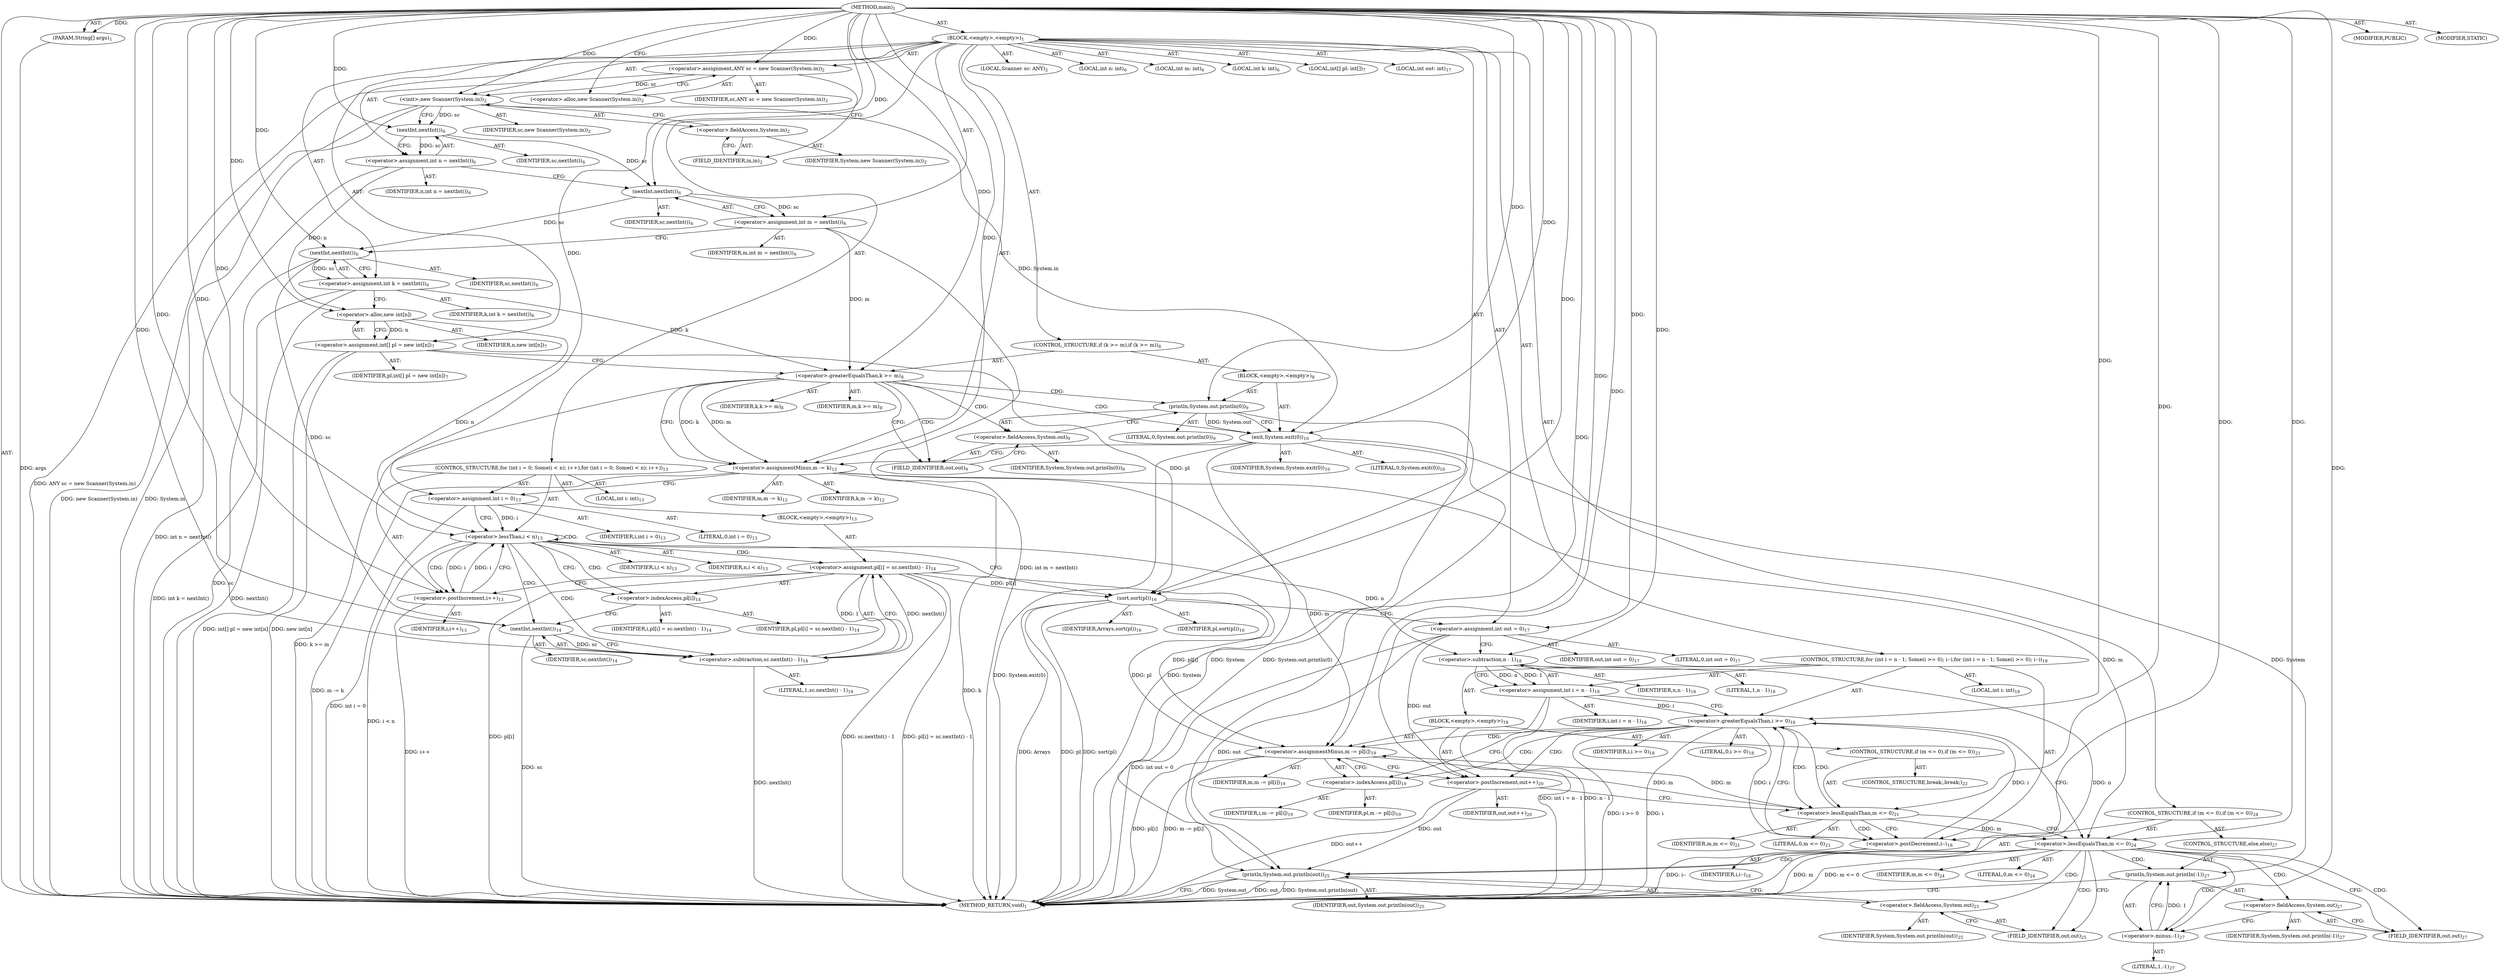 digraph "main" {  
"19" [label = <(METHOD,main)<SUB>1</SUB>> ]
"20" [label = <(PARAM,String[] args)<SUB>1</SUB>> ]
"21" [label = <(BLOCK,&lt;empty&gt;,&lt;empty&gt;)<SUB>1</SUB>> ]
"4" [label = <(LOCAL,Scanner sc: ANY)<SUB>2</SUB>> ]
"22" [label = <(&lt;operator&gt;.assignment,ANY sc = new Scanner(System.in))<SUB>2</SUB>> ]
"23" [label = <(IDENTIFIER,sc,ANY sc = new Scanner(System.in))<SUB>2</SUB>> ]
"24" [label = <(&lt;operator&gt;.alloc,new Scanner(System.in))<SUB>2</SUB>> ]
"25" [label = <(&lt;init&gt;,new Scanner(System.in))<SUB>2</SUB>> ]
"3" [label = <(IDENTIFIER,sc,new Scanner(System.in))<SUB>2</SUB>> ]
"26" [label = <(&lt;operator&gt;.fieldAccess,System.in)<SUB>2</SUB>> ]
"27" [label = <(IDENTIFIER,System,new Scanner(System.in))<SUB>2</SUB>> ]
"28" [label = <(FIELD_IDENTIFIER,in,in)<SUB>2</SUB>> ]
"29" [label = <(LOCAL,int n: int)<SUB>6</SUB>> ]
"30" [label = <(LOCAL,int m: int)<SUB>6</SUB>> ]
"31" [label = <(LOCAL,int k: int)<SUB>6</SUB>> ]
"32" [label = <(&lt;operator&gt;.assignment,int n = nextInt())<SUB>6</SUB>> ]
"33" [label = <(IDENTIFIER,n,int n = nextInt())<SUB>6</SUB>> ]
"34" [label = <(nextInt,nextInt())<SUB>6</SUB>> ]
"35" [label = <(IDENTIFIER,sc,nextInt())<SUB>6</SUB>> ]
"36" [label = <(&lt;operator&gt;.assignment,int m = nextInt())<SUB>6</SUB>> ]
"37" [label = <(IDENTIFIER,m,int m = nextInt())<SUB>6</SUB>> ]
"38" [label = <(nextInt,nextInt())<SUB>6</SUB>> ]
"39" [label = <(IDENTIFIER,sc,nextInt())<SUB>6</SUB>> ]
"40" [label = <(&lt;operator&gt;.assignment,int k = nextInt())<SUB>6</SUB>> ]
"41" [label = <(IDENTIFIER,k,int k = nextInt())<SUB>6</SUB>> ]
"42" [label = <(nextInt,nextInt())<SUB>6</SUB>> ]
"43" [label = <(IDENTIFIER,sc,nextInt())<SUB>6</SUB>> ]
"44" [label = <(LOCAL,int[] pl: int[])<SUB>7</SUB>> ]
"45" [label = <(&lt;operator&gt;.assignment,int[] pl = new int[n])<SUB>7</SUB>> ]
"46" [label = <(IDENTIFIER,pl,int[] pl = new int[n])<SUB>7</SUB>> ]
"47" [label = <(&lt;operator&gt;.alloc,new int[n])> ]
"48" [label = <(IDENTIFIER,n,new int[n])<SUB>7</SUB>> ]
"49" [label = <(CONTROL_STRUCTURE,if (k &gt;= m),if (k &gt;= m))<SUB>8</SUB>> ]
"50" [label = <(&lt;operator&gt;.greaterEqualsThan,k &gt;= m)<SUB>8</SUB>> ]
"51" [label = <(IDENTIFIER,k,k &gt;= m)<SUB>8</SUB>> ]
"52" [label = <(IDENTIFIER,m,k &gt;= m)<SUB>8</SUB>> ]
"53" [label = <(BLOCK,&lt;empty&gt;,&lt;empty&gt;)<SUB>8</SUB>> ]
"54" [label = <(println,System.out.println(0))<SUB>9</SUB>> ]
"55" [label = <(&lt;operator&gt;.fieldAccess,System.out)<SUB>9</SUB>> ]
"56" [label = <(IDENTIFIER,System,System.out.println(0))<SUB>9</SUB>> ]
"57" [label = <(FIELD_IDENTIFIER,out,out)<SUB>9</SUB>> ]
"58" [label = <(LITERAL,0,System.out.println(0))<SUB>9</SUB>> ]
"59" [label = <(exit,System.exit(0))<SUB>10</SUB>> ]
"60" [label = <(IDENTIFIER,System,System.exit(0))<SUB>10</SUB>> ]
"61" [label = <(LITERAL,0,System.exit(0))<SUB>10</SUB>> ]
"62" [label = <(&lt;operator&gt;.assignmentMinus,m -= k)<SUB>12</SUB>> ]
"63" [label = <(IDENTIFIER,m,m -= k)<SUB>12</SUB>> ]
"64" [label = <(IDENTIFIER,k,m -= k)<SUB>12</SUB>> ]
"65" [label = <(CONTROL_STRUCTURE,for (int i = 0; Some(i &lt; n); i++),for (int i = 0; Some(i &lt; n); i++))<SUB>13</SUB>> ]
"66" [label = <(LOCAL,int i: int)<SUB>13</SUB>> ]
"67" [label = <(&lt;operator&gt;.assignment,int i = 0)<SUB>13</SUB>> ]
"68" [label = <(IDENTIFIER,i,int i = 0)<SUB>13</SUB>> ]
"69" [label = <(LITERAL,0,int i = 0)<SUB>13</SUB>> ]
"70" [label = <(&lt;operator&gt;.lessThan,i &lt; n)<SUB>13</SUB>> ]
"71" [label = <(IDENTIFIER,i,i &lt; n)<SUB>13</SUB>> ]
"72" [label = <(IDENTIFIER,n,i &lt; n)<SUB>13</SUB>> ]
"73" [label = <(&lt;operator&gt;.postIncrement,i++)<SUB>13</SUB>> ]
"74" [label = <(IDENTIFIER,i,i++)<SUB>13</SUB>> ]
"75" [label = <(BLOCK,&lt;empty&gt;,&lt;empty&gt;)<SUB>13</SUB>> ]
"76" [label = <(&lt;operator&gt;.assignment,pl[i] = sc.nextInt() - 1)<SUB>14</SUB>> ]
"77" [label = <(&lt;operator&gt;.indexAccess,pl[i])<SUB>14</SUB>> ]
"78" [label = <(IDENTIFIER,pl,pl[i] = sc.nextInt() - 1)<SUB>14</SUB>> ]
"79" [label = <(IDENTIFIER,i,pl[i] = sc.nextInt() - 1)<SUB>14</SUB>> ]
"80" [label = <(&lt;operator&gt;.subtraction,sc.nextInt() - 1)<SUB>14</SUB>> ]
"81" [label = <(nextInt,nextInt())<SUB>14</SUB>> ]
"82" [label = <(IDENTIFIER,sc,nextInt())<SUB>14</SUB>> ]
"83" [label = <(LITERAL,1,sc.nextInt() - 1)<SUB>14</SUB>> ]
"84" [label = <(sort,sort(pl))<SUB>16</SUB>> ]
"85" [label = <(IDENTIFIER,Arrays,sort(pl))<SUB>16</SUB>> ]
"86" [label = <(IDENTIFIER,pl,sort(pl))<SUB>16</SUB>> ]
"87" [label = <(LOCAL,int out: int)<SUB>17</SUB>> ]
"88" [label = <(&lt;operator&gt;.assignment,int out = 0)<SUB>17</SUB>> ]
"89" [label = <(IDENTIFIER,out,int out = 0)<SUB>17</SUB>> ]
"90" [label = <(LITERAL,0,int out = 0)<SUB>17</SUB>> ]
"91" [label = <(CONTROL_STRUCTURE,for (int i = n - 1; Some(i &gt;= 0); i--),for (int i = n - 1; Some(i &gt;= 0); i--))<SUB>18</SUB>> ]
"92" [label = <(LOCAL,int i: int)<SUB>18</SUB>> ]
"93" [label = <(&lt;operator&gt;.assignment,int i = n - 1)<SUB>18</SUB>> ]
"94" [label = <(IDENTIFIER,i,int i = n - 1)<SUB>18</SUB>> ]
"95" [label = <(&lt;operator&gt;.subtraction,n - 1)<SUB>18</SUB>> ]
"96" [label = <(IDENTIFIER,n,n - 1)<SUB>18</SUB>> ]
"97" [label = <(LITERAL,1,n - 1)<SUB>18</SUB>> ]
"98" [label = <(&lt;operator&gt;.greaterEqualsThan,i &gt;= 0)<SUB>18</SUB>> ]
"99" [label = <(IDENTIFIER,i,i &gt;= 0)<SUB>18</SUB>> ]
"100" [label = <(LITERAL,0,i &gt;= 0)<SUB>18</SUB>> ]
"101" [label = <(&lt;operator&gt;.postDecrement,i--)<SUB>18</SUB>> ]
"102" [label = <(IDENTIFIER,i,i--)<SUB>18</SUB>> ]
"103" [label = <(BLOCK,&lt;empty&gt;,&lt;empty&gt;)<SUB>18</SUB>> ]
"104" [label = <(&lt;operator&gt;.assignmentMinus,m -= pl[i])<SUB>19</SUB>> ]
"105" [label = <(IDENTIFIER,m,m -= pl[i])<SUB>19</SUB>> ]
"106" [label = <(&lt;operator&gt;.indexAccess,pl[i])<SUB>19</SUB>> ]
"107" [label = <(IDENTIFIER,pl,m -= pl[i])<SUB>19</SUB>> ]
"108" [label = <(IDENTIFIER,i,m -= pl[i])<SUB>19</SUB>> ]
"109" [label = <(&lt;operator&gt;.postIncrement,out++)<SUB>20</SUB>> ]
"110" [label = <(IDENTIFIER,out,out++)<SUB>20</SUB>> ]
"111" [label = <(CONTROL_STRUCTURE,if (m &lt;= 0),if (m &lt;= 0))<SUB>21</SUB>> ]
"112" [label = <(&lt;operator&gt;.lessEqualsThan,m &lt;= 0)<SUB>21</SUB>> ]
"113" [label = <(IDENTIFIER,m,m &lt;= 0)<SUB>21</SUB>> ]
"114" [label = <(LITERAL,0,m &lt;= 0)<SUB>21</SUB>> ]
"115" [label = <(CONTROL_STRUCTURE,break;,break;)<SUB>22</SUB>> ]
"116" [label = <(CONTROL_STRUCTURE,if (m &lt;= 0),if (m &lt;= 0))<SUB>24</SUB>> ]
"117" [label = <(&lt;operator&gt;.lessEqualsThan,m &lt;= 0)<SUB>24</SUB>> ]
"118" [label = <(IDENTIFIER,m,m &lt;= 0)<SUB>24</SUB>> ]
"119" [label = <(LITERAL,0,m &lt;= 0)<SUB>24</SUB>> ]
"120" [label = <(println,System.out.println(out))<SUB>25</SUB>> ]
"121" [label = <(&lt;operator&gt;.fieldAccess,System.out)<SUB>25</SUB>> ]
"122" [label = <(IDENTIFIER,System,System.out.println(out))<SUB>25</SUB>> ]
"123" [label = <(FIELD_IDENTIFIER,out,out)<SUB>25</SUB>> ]
"124" [label = <(IDENTIFIER,out,System.out.println(out))<SUB>25</SUB>> ]
"125" [label = <(CONTROL_STRUCTURE,else,else)<SUB>27</SUB>> ]
"126" [label = <(println,System.out.println(-1))<SUB>27</SUB>> ]
"127" [label = <(&lt;operator&gt;.fieldAccess,System.out)<SUB>27</SUB>> ]
"128" [label = <(IDENTIFIER,System,System.out.println(-1))<SUB>27</SUB>> ]
"129" [label = <(FIELD_IDENTIFIER,out,out)<SUB>27</SUB>> ]
"130" [label = <(&lt;operator&gt;.minus,-1)<SUB>27</SUB>> ]
"131" [label = <(LITERAL,1,-1)<SUB>27</SUB>> ]
"132" [label = <(MODIFIER,PUBLIC)> ]
"133" [label = <(MODIFIER,STATIC)> ]
"134" [label = <(METHOD_RETURN,void)<SUB>1</SUB>> ]
  "19" -> "20"  [ label = "AST: "] 
  "19" -> "21"  [ label = "AST: "] 
  "19" -> "132"  [ label = "AST: "] 
  "19" -> "133"  [ label = "AST: "] 
  "19" -> "134"  [ label = "AST: "] 
  "21" -> "4"  [ label = "AST: "] 
  "21" -> "22"  [ label = "AST: "] 
  "21" -> "25"  [ label = "AST: "] 
  "21" -> "29"  [ label = "AST: "] 
  "21" -> "30"  [ label = "AST: "] 
  "21" -> "31"  [ label = "AST: "] 
  "21" -> "32"  [ label = "AST: "] 
  "21" -> "36"  [ label = "AST: "] 
  "21" -> "40"  [ label = "AST: "] 
  "21" -> "44"  [ label = "AST: "] 
  "21" -> "45"  [ label = "AST: "] 
  "21" -> "49"  [ label = "AST: "] 
  "21" -> "62"  [ label = "AST: "] 
  "21" -> "65"  [ label = "AST: "] 
  "21" -> "84"  [ label = "AST: "] 
  "21" -> "87"  [ label = "AST: "] 
  "21" -> "88"  [ label = "AST: "] 
  "21" -> "91"  [ label = "AST: "] 
  "21" -> "116"  [ label = "AST: "] 
  "22" -> "23"  [ label = "AST: "] 
  "22" -> "24"  [ label = "AST: "] 
  "25" -> "3"  [ label = "AST: "] 
  "25" -> "26"  [ label = "AST: "] 
  "26" -> "27"  [ label = "AST: "] 
  "26" -> "28"  [ label = "AST: "] 
  "32" -> "33"  [ label = "AST: "] 
  "32" -> "34"  [ label = "AST: "] 
  "34" -> "35"  [ label = "AST: "] 
  "36" -> "37"  [ label = "AST: "] 
  "36" -> "38"  [ label = "AST: "] 
  "38" -> "39"  [ label = "AST: "] 
  "40" -> "41"  [ label = "AST: "] 
  "40" -> "42"  [ label = "AST: "] 
  "42" -> "43"  [ label = "AST: "] 
  "45" -> "46"  [ label = "AST: "] 
  "45" -> "47"  [ label = "AST: "] 
  "47" -> "48"  [ label = "AST: "] 
  "49" -> "50"  [ label = "AST: "] 
  "49" -> "53"  [ label = "AST: "] 
  "50" -> "51"  [ label = "AST: "] 
  "50" -> "52"  [ label = "AST: "] 
  "53" -> "54"  [ label = "AST: "] 
  "53" -> "59"  [ label = "AST: "] 
  "54" -> "55"  [ label = "AST: "] 
  "54" -> "58"  [ label = "AST: "] 
  "55" -> "56"  [ label = "AST: "] 
  "55" -> "57"  [ label = "AST: "] 
  "59" -> "60"  [ label = "AST: "] 
  "59" -> "61"  [ label = "AST: "] 
  "62" -> "63"  [ label = "AST: "] 
  "62" -> "64"  [ label = "AST: "] 
  "65" -> "66"  [ label = "AST: "] 
  "65" -> "67"  [ label = "AST: "] 
  "65" -> "70"  [ label = "AST: "] 
  "65" -> "73"  [ label = "AST: "] 
  "65" -> "75"  [ label = "AST: "] 
  "67" -> "68"  [ label = "AST: "] 
  "67" -> "69"  [ label = "AST: "] 
  "70" -> "71"  [ label = "AST: "] 
  "70" -> "72"  [ label = "AST: "] 
  "73" -> "74"  [ label = "AST: "] 
  "75" -> "76"  [ label = "AST: "] 
  "76" -> "77"  [ label = "AST: "] 
  "76" -> "80"  [ label = "AST: "] 
  "77" -> "78"  [ label = "AST: "] 
  "77" -> "79"  [ label = "AST: "] 
  "80" -> "81"  [ label = "AST: "] 
  "80" -> "83"  [ label = "AST: "] 
  "81" -> "82"  [ label = "AST: "] 
  "84" -> "85"  [ label = "AST: "] 
  "84" -> "86"  [ label = "AST: "] 
  "88" -> "89"  [ label = "AST: "] 
  "88" -> "90"  [ label = "AST: "] 
  "91" -> "92"  [ label = "AST: "] 
  "91" -> "93"  [ label = "AST: "] 
  "91" -> "98"  [ label = "AST: "] 
  "91" -> "101"  [ label = "AST: "] 
  "91" -> "103"  [ label = "AST: "] 
  "93" -> "94"  [ label = "AST: "] 
  "93" -> "95"  [ label = "AST: "] 
  "95" -> "96"  [ label = "AST: "] 
  "95" -> "97"  [ label = "AST: "] 
  "98" -> "99"  [ label = "AST: "] 
  "98" -> "100"  [ label = "AST: "] 
  "101" -> "102"  [ label = "AST: "] 
  "103" -> "104"  [ label = "AST: "] 
  "103" -> "109"  [ label = "AST: "] 
  "103" -> "111"  [ label = "AST: "] 
  "104" -> "105"  [ label = "AST: "] 
  "104" -> "106"  [ label = "AST: "] 
  "106" -> "107"  [ label = "AST: "] 
  "106" -> "108"  [ label = "AST: "] 
  "109" -> "110"  [ label = "AST: "] 
  "111" -> "112"  [ label = "AST: "] 
  "111" -> "115"  [ label = "AST: "] 
  "112" -> "113"  [ label = "AST: "] 
  "112" -> "114"  [ label = "AST: "] 
  "116" -> "117"  [ label = "AST: "] 
  "116" -> "120"  [ label = "AST: "] 
  "116" -> "125"  [ label = "AST: "] 
  "117" -> "118"  [ label = "AST: "] 
  "117" -> "119"  [ label = "AST: "] 
  "120" -> "121"  [ label = "AST: "] 
  "120" -> "124"  [ label = "AST: "] 
  "121" -> "122"  [ label = "AST: "] 
  "121" -> "123"  [ label = "AST: "] 
  "125" -> "126"  [ label = "AST: "] 
  "126" -> "127"  [ label = "AST: "] 
  "126" -> "130"  [ label = "AST: "] 
  "127" -> "128"  [ label = "AST: "] 
  "127" -> "129"  [ label = "AST: "] 
  "130" -> "131"  [ label = "AST: "] 
  "22" -> "28"  [ label = "CFG: "] 
  "25" -> "34"  [ label = "CFG: "] 
  "32" -> "38"  [ label = "CFG: "] 
  "36" -> "42"  [ label = "CFG: "] 
  "40" -> "47"  [ label = "CFG: "] 
  "45" -> "50"  [ label = "CFG: "] 
  "62" -> "67"  [ label = "CFG: "] 
  "84" -> "88"  [ label = "CFG: "] 
  "88" -> "95"  [ label = "CFG: "] 
  "24" -> "22"  [ label = "CFG: "] 
  "26" -> "25"  [ label = "CFG: "] 
  "34" -> "32"  [ label = "CFG: "] 
  "38" -> "36"  [ label = "CFG: "] 
  "42" -> "40"  [ label = "CFG: "] 
  "47" -> "45"  [ label = "CFG: "] 
  "50" -> "57"  [ label = "CFG: "] 
  "50" -> "62"  [ label = "CFG: "] 
  "67" -> "70"  [ label = "CFG: "] 
  "70" -> "77"  [ label = "CFG: "] 
  "70" -> "84"  [ label = "CFG: "] 
  "73" -> "70"  [ label = "CFG: "] 
  "93" -> "98"  [ label = "CFG: "] 
  "98" -> "106"  [ label = "CFG: "] 
  "98" -> "117"  [ label = "CFG: "] 
  "101" -> "98"  [ label = "CFG: "] 
  "117" -> "123"  [ label = "CFG: "] 
  "117" -> "129"  [ label = "CFG: "] 
  "120" -> "134"  [ label = "CFG: "] 
  "28" -> "26"  [ label = "CFG: "] 
  "54" -> "59"  [ label = "CFG: "] 
  "59" -> "62"  [ label = "CFG: "] 
  "76" -> "73"  [ label = "CFG: "] 
  "95" -> "93"  [ label = "CFG: "] 
  "104" -> "109"  [ label = "CFG: "] 
  "109" -> "112"  [ label = "CFG: "] 
  "121" -> "120"  [ label = "CFG: "] 
  "126" -> "134"  [ label = "CFG: "] 
  "55" -> "54"  [ label = "CFG: "] 
  "77" -> "81"  [ label = "CFG: "] 
  "80" -> "76"  [ label = "CFG: "] 
  "106" -> "104"  [ label = "CFG: "] 
  "112" -> "117"  [ label = "CFG: "] 
  "112" -> "101"  [ label = "CFG: "] 
  "123" -> "121"  [ label = "CFG: "] 
  "127" -> "130"  [ label = "CFG: "] 
  "130" -> "126"  [ label = "CFG: "] 
  "57" -> "55"  [ label = "CFG: "] 
  "81" -> "80"  [ label = "CFG: "] 
  "129" -> "127"  [ label = "CFG: "] 
  "19" -> "24"  [ label = "CFG: "] 
  "20" -> "134"  [ label = "DDG: args"] 
  "22" -> "134"  [ label = "DDG: ANY sc = new Scanner(System.in)"] 
  "25" -> "134"  [ label = "DDG: System.in"] 
  "25" -> "134"  [ label = "DDG: new Scanner(System.in)"] 
  "32" -> "134"  [ label = "DDG: int n = nextInt()"] 
  "36" -> "134"  [ label = "DDG: int m = nextInt()"] 
  "42" -> "134"  [ label = "DDG: sc"] 
  "40" -> "134"  [ label = "DDG: nextInt()"] 
  "40" -> "134"  [ label = "DDG: int k = nextInt()"] 
  "45" -> "134"  [ label = "DDG: new int[n]"] 
  "45" -> "134"  [ label = "DDG: int[] pl = new int[n]"] 
  "50" -> "134"  [ label = "DDG: k &gt;= m"] 
  "54" -> "134"  [ label = "DDG: System.out.println(0)"] 
  "59" -> "134"  [ label = "DDG: System"] 
  "59" -> "134"  [ label = "DDG: System.exit(0)"] 
  "62" -> "134"  [ label = "DDG: k"] 
  "62" -> "134"  [ label = "DDG: m -= k"] 
  "67" -> "134"  [ label = "DDG: int i = 0"] 
  "70" -> "134"  [ label = "DDG: i &lt; n"] 
  "84" -> "134"  [ label = "DDG: pl"] 
  "84" -> "134"  [ label = "DDG: sort(pl)"] 
  "88" -> "134"  [ label = "DDG: int out = 0"] 
  "95" -> "134"  [ label = "DDG: n"] 
  "93" -> "134"  [ label = "DDG: n - 1"] 
  "93" -> "134"  [ label = "DDG: int i = n - 1"] 
  "98" -> "134"  [ label = "DDG: i"] 
  "98" -> "134"  [ label = "DDG: i &gt;= 0"] 
  "104" -> "134"  [ label = "DDG: pl[i]"] 
  "104" -> "134"  [ label = "DDG: m -= pl[i]"] 
  "109" -> "134"  [ label = "DDG: out++"] 
  "101" -> "134"  [ label = "DDG: i--"] 
  "117" -> "134"  [ label = "DDG: m"] 
  "117" -> "134"  [ label = "DDG: m &lt;= 0"] 
  "120" -> "134"  [ label = "DDG: System.out"] 
  "120" -> "134"  [ label = "DDG: out"] 
  "120" -> "134"  [ label = "DDG: System.out.println(out)"] 
  "76" -> "134"  [ label = "DDG: pl[i]"] 
  "81" -> "134"  [ label = "DDG: sc"] 
  "80" -> "134"  [ label = "DDG: nextInt()"] 
  "76" -> "134"  [ label = "DDG: sc.nextInt() - 1"] 
  "76" -> "134"  [ label = "DDG: pl[i] = sc.nextInt() - 1"] 
  "73" -> "134"  [ label = "DDG: i++"] 
  "84" -> "134"  [ label = "DDG: Arrays"] 
  "19" -> "20"  [ label = "DDG: "] 
  "19" -> "22"  [ label = "DDG: "] 
  "34" -> "32"  [ label = "DDG: sc"] 
  "38" -> "36"  [ label = "DDG: sc"] 
  "42" -> "40"  [ label = "DDG: sc"] 
  "47" -> "45"  [ label = "DDG: n"] 
  "50" -> "62"  [ label = "DDG: k"] 
  "19" -> "62"  [ label = "DDG: "] 
  "19" -> "88"  [ label = "DDG: "] 
  "22" -> "25"  [ label = "DDG: sc"] 
  "19" -> "25"  [ label = "DDG: "] 
  "50" -> "62"  [ label = "DDG: m"] 
  "19" -> "67"  [ label = "DDG: "] 
  "19" -> "84"  [ label = "DDG: "] 
  "45" -> "84"  [ label = "DDG: pl"] 
  "76" -> "84"  [ label = "DDG: pl[i]"] 
  "95" -> "93"  [ label = "DDG: n"] 
  "95" -> "93"  [ label = "DDG: 1"] 
  "25" -> "34"  [ label = "DDG: sc"] 
  "19" -> "34"  [ label = "DDG: "] 
  "34" -> "38"  [ label = "DDG: sc"] 
  "19" -> "38"  [ label = "DDG: "] 
  "38" -> "42"  [ label = "DDG: sc"] 
  "19" -> "42"  [ label = "DDG: "] 
  "32" -> "47"  [ label = "DDG: n"] 
  "19" -> "47"  [ label = "DDG: "] 
  "40" -> "50"  [ label = "DDG: k"] 
  "19" -> "50"  [ label = "DDG: "] 
  "36" -> "50"  [ label = "DDG: m"] 
  "67" -> "70"  [ label = "DDG: i"] 
  "73" -> "70"  [ label = "DDG: i"] 
  "19" -> "70"  [ label = "DDG: "] 
  "47" -> "70"  [ label = "DDG: n"] 
  "70" -> "73"  [ label = "DDG: i"] 
  "19" -> "73"  [ label = "DDG: "] 
  "80" -> "76"  [ label = "DDG: nextInt()"] 
  "80" -> "76"  [ label = "DDG: 1"] 
  "93" -> "98"  [ label = "DDG: i"] 
  "101" -> "98"  [ label = "DDG: i"] 
  "19" -> "98"  [ label = "DDG: "] 
  "98" -> "101"  [ label = "DDG: i"] 
  "19" -> "101"  [ label = "DDG: "] 
  "84" -> "104"  [ label = "DDG: pl"] 
  "76" -> "104"  [ label = "DDG: pl[i]"] 
  "62" -> "117"  [ label = "DDG: m"] 
  "112" -> "117"  [ label = "DDG: m"] 
  "19" -> "117"  [ label = "DDG: "] 
  "59" -> "120"  [ label = "DDG: System"] 
  "88" -> "120"  [ label = "DDG: out"] 
  "109" -> "120"  [ label = "DDG: out"] 
  "19" -> "120"  [ label = "DDG: "] 
  "19" -> "54"  [ label = "DDG: "] 
  "25" -> "59"  [ label = "DDG: System.in"] 
  "54" -> "59"  [ label = "DDG: System.out"] 
  "19" -> "59"  [ label = "DDG: "] 
  "70" -> "95"  [ label = "DDG: n"] 
  "19" -> "95"  [ label = "DDG: "] 
  "62" -> "104"  [ label = "DDG: m"] 
  "112" -> "104"  [ label = "DDG: m"] 
  "19" -> "104"  [ label = "DDG: "] 
  "88" -> "109"  [ label = "DDG: out"] 
  "19" -> "109"  [ label = "DDG: "] 
  "59" -> "126"  [ label = "DDG: System"] 
  "130" -> "126"  [ label = "DDG: 1"] 
  "81" -> "80"  [ label = "DDG: sc"] 
  "19" -> "80"  [ label = "DDG: "] 
  "104" -> "112"  [ label = "DDG: m"] 
  "19" -> "112"  [ label = "DDG: "] 
  "19" -> "130"  [ label = "DDG: "] 
  "42" -> "81"  [ label = "DDG: sc"] 
  "19" -> "81"  [ label = "DDG: "] 
  "50" -> "57"  [ label = "CDG: "] 
  "50" -> "59"  [ label = "CDG: "] 
  "50" -> "54"  [ label = "CDG: "] 
  "50" -> "55"  [ label = "CDG: "] 
  "70" -> "73"  [ label = "CDG: "] 
  "70" -> "77"  [ label = "CDG: "] 
  "70" -> "81"  [ label = "CDG: "] 
  "70" -> "76"  [ label = "CDG: "] 
  "70" -> "80"  [ label = "CDG: "] 
  "70" -> "70"  [ label = "CDG: "] 
  "98" -> "104"  [ label = "CDG: "] 
  "98" -> "106"  [ label = "CDG: "] 
  "98" -> "112"  [ label = "CDG: "] 
  "98" -> "109"  [ label = "CDG: "] 
  "117" -> "120"  [ label = "CDG: "] 
  "117" -> "121"  [ label = "CDG: "] 
  "117" -> "123"  [ label = "CDG: "] 
  "117" -> "129"  [ label = "CDG: "] 
  "117" -> "126"  [ label = "CDG: "] 
  "117" -> "130"  [ label = "CDG: "] 
  "117" -> "127"  [ label = "CDG: "] 
  "112" -> "98"  [ label = "CDG: "] 
  "112" -> "101"  [ label = "CDG: "] 
}
